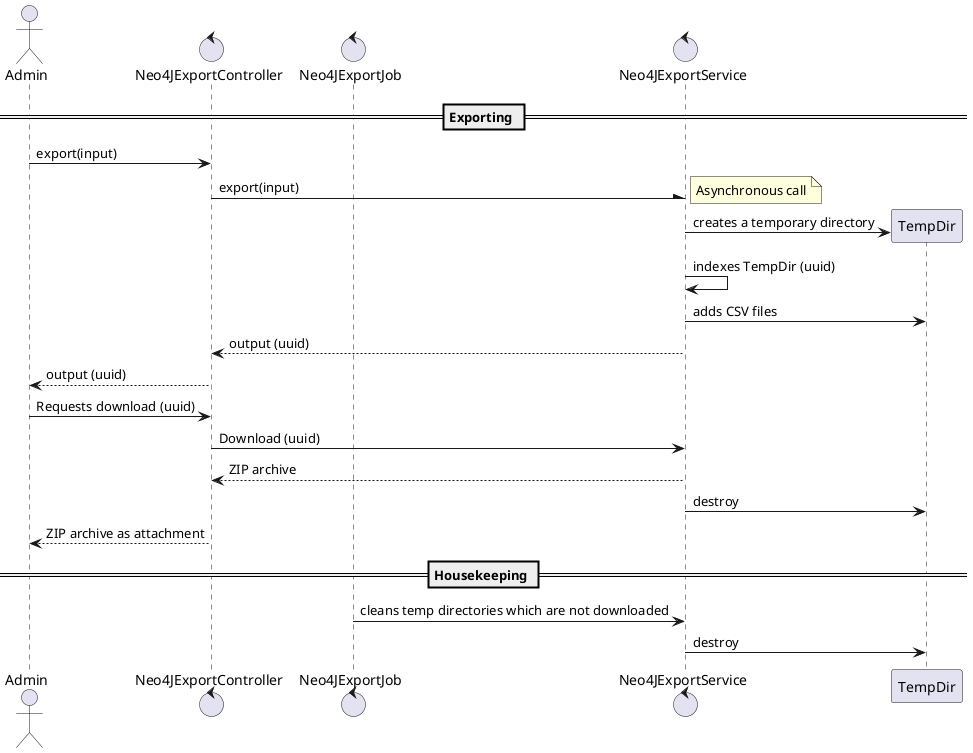 @startuml
actor Admin
control Neo4JExportController as Controller
control Neo4JExportJob as Job
control Neo4JExportService as Service
participant TempDir

== Exporting ==

Admin -> Controller: export(input)
Controller -\ Service: export(input)
note right
    Asynchronous call
end note
create TempDir
Service -> TempDir: creates a temporary directory
Service -> Service: indexes TempDir (uuid)
Service -> TempDir: adds CSV files
Service --> Controller: output (uuid)
Controller --> Admin: output (uuid)

Admin -> Controller: Requests download (uuid)
Controller -> Service: Download (uuid)
Service --> Controller: ZIP archive
Service -> TempDir: destroy
Controller --> Admin: ZIP archive as attachment

== Housekeeping ==

Job -> Service: cleans temp directories which are not downloaded
Service -> TempDir: destroy

@enduml
